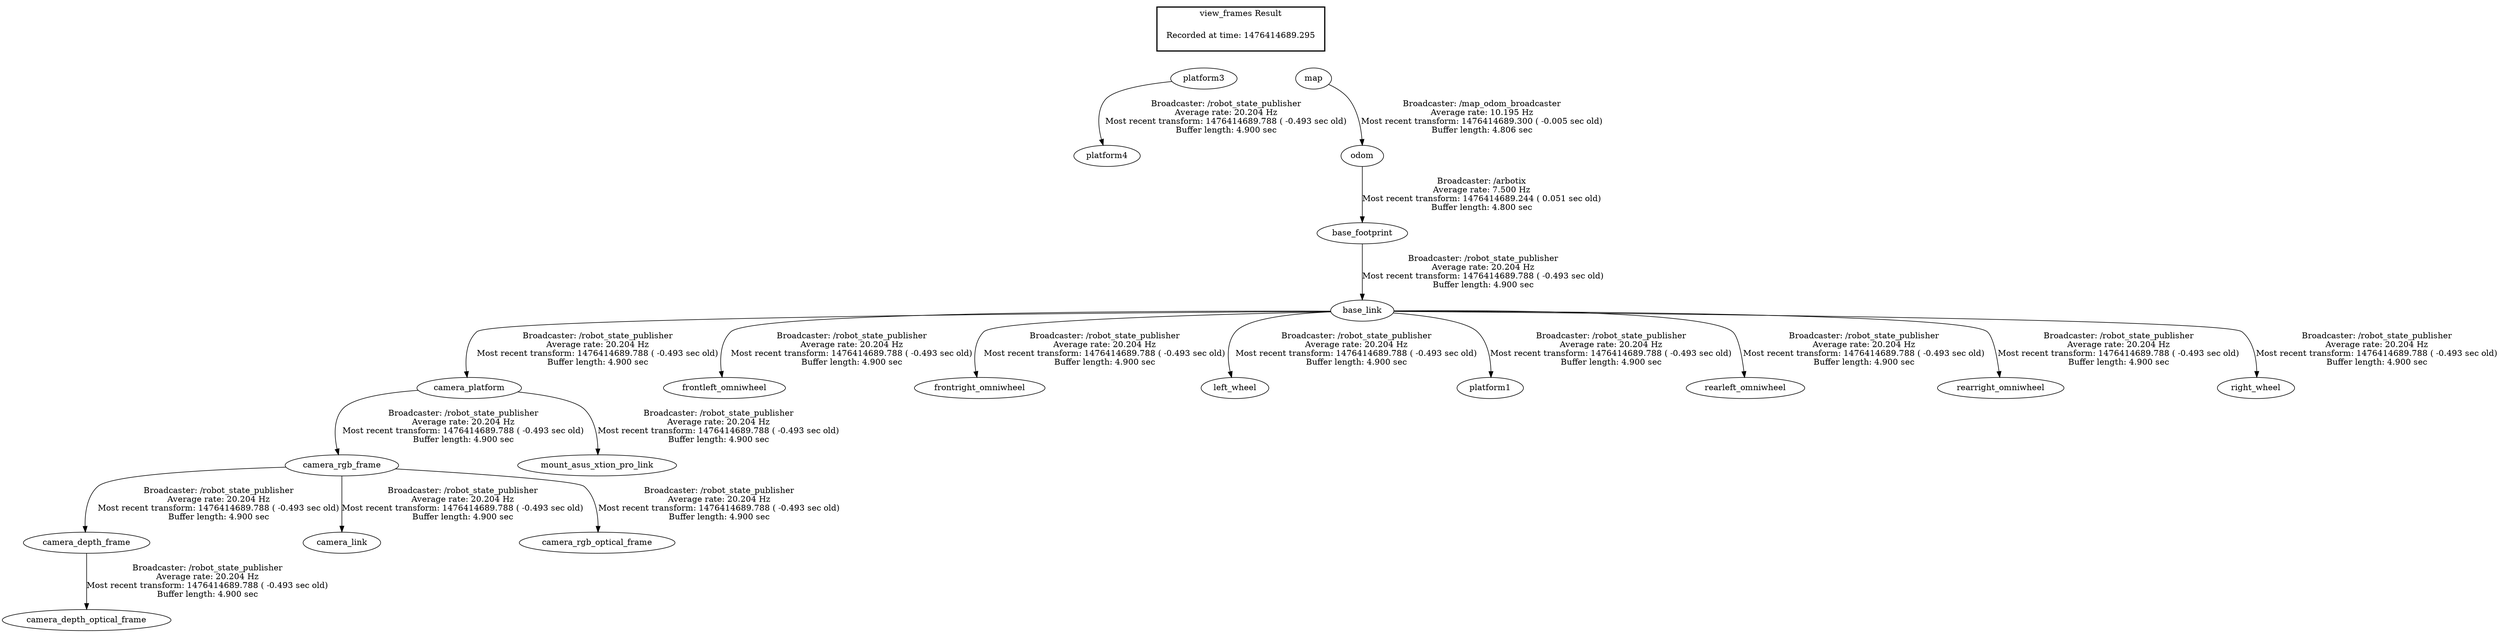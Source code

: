 digraph G {
"base_footprint" -> "base_link"[label="Broadcaster: /robot_state_publisher\nAverage rate: 20.204 Hz\nMost recent transform: 1476414689.788 ( -0.493 sec old)\nBuffer length: 4.900 sec\n"];
"odom" -> "base_footprint"[label="Broadcaster: /arbotix\nAverage rate: 7.500 Hz\nMost recent transform: 1476414689.244 ( 0.051 sec old)\nBuffer length: 4.800 sec\n"];
"base_link" -> "camera_platform"[label="Broadcaster: /robot_state_publisher\nAverage rate: 20.204 Hz\nMost recent transform: 1476414689.788 ( -0.493 sec old)\nBuffer length: 4.900 sec\n"];
"base_link" -> "frontleft_omniwheel"[label="Broadcaster: /robot_state_publisher\nAverage rate: 20.204 Hz\nMost recent transform: 1476414689.788 ( -0.493 sec old)\nBuffer length: 4.900 sec\n"];
"base_link" -> "frontright_omniwheel"[label="Broadcaster: /robot_state_publisher\nAverage rate: 20.204 Hz\nMost recent transform: 1476414689.788 ( -0.493 sec old)\nBuffer length: 4.900 sec\n"];
"base_link" -> "left_wheel"[label="Broadcaster: /robot_state_publisher\nAverage rate: 20.204 Hz\nMost recent transform: 1476414689.788 ( -0.493 sec old)\nBuffer length: 4.900 sec\n"];
"base_link" -> "platform1"[label="Broadcaster: /robot_state_publisher\nAverage rate: 20.204 Hz\nMost recent transform: 1476414689.788 ( -0.493 sec old)\nBuffer length: 4.900 sec\n"];
"base_link" -> "rearleft_omniwheel"[label="Broadcaster: /robot_state_publisher\nAverage rate: 20.204 Hz\nMost recent transform: 1476414689.788 ( -0.493 sec old)\nBuffer length: 4.900 sec\n"];
"base_link" -> "rearright_omniwheel"[label="Broadcaster: /robot_state_publisher\nAverage rate: 20.204 Hz\nMost recent transform: 1476414689.788 ( -0.493 sec old)\nBuffer length: 4.900 sec\n"];
"base_link" -> "right_wheel"[label="Broadcaster: /robot_state_publisher\nAverage rate: 20.204 Hz\nMost recent transform: 1476414689.788 ( -0.493 sec old)\nBuffer length: 4.900 sec\n"];
"camera_rgb_frame" -> "camera_depth_frame"[label="Broadcaster: /robot_state_publisher\nAverage rate: 20.204 Hz\nMost recent transform: 1476414689.788 ( -0.493 sec old)\nBuffer length: 4.900 sec\n"];
"camera_platform" -> "camera_rgb_frame"[label="Broadcaster: /robot_state_publisher\nAverage rate: 20.204 Hz\nMost recent transform: 1476414689.788 ( -0.493 sec old)\nBuffer length: 4.900 sec\n"];
"camera_depth_frame" -> "camera_depth_optical_frame"[label="Broadcaster: /robot_state_publisher\nAverage rate: 20.204 Hz\nMost recent transform: 1476414689.788 ( -0.493 sec old)\nBuffer length: 4.900 sec\n"];
"camera_rgb_frame" -> "camera_link"[label="Broadcaster: /robot_state_publisher\nAverage rate: 20.204 Hz\nMost recent transform: 1476414689.788 ( -0.493 sec old)\nBuffer length: 4.900 sec\n"];
"camera_rgb_frame" -> "camera_rgb_optical_frame"[label="Broadcaster: /robot_state_publisher\nAverage rate: 20.204 Hz\nMost recent transform: 1476414689.788 ( -0.493 sec old)\nBuffer length: 4.900 sec\n"];
"camera_platform" -> "mount_asus_xtion_pro_link"[label="Broadcaster: /robot_state_publisher\nAverage rate: 20.204 Hz\nMost recent transform: 1476414689.788 ( -0.493 sec old)\nBuffer length: 4.900 sec\n"];
"platform3" -> "platform4"[label="Broadcaster: /robot_state_publisher\nAverage rate: 20.204 Hz\nMost recent transform: 1476414689.788 ( -0.493 sec old)\nBuffer length: 4.900 sec\n"];
"map" -> "odom"[label="Broadcaster: /map_odom_broadcaster\nAverage rate: 10.195 Hz\nMost recent transform: 1476414689.300 ( -0.005 sec old)\nBuffer length: 4.806 sec\n"];
edge [style=invis];
 subgraph cluster_legend { style=bold; color=black; label ="view_frames Result";
"Recorded at time: 1476414689.295"[ shape=plaintext ] ;
 }->"platform3";
edge [style=invis];
 subgraph cluster_legend { style=bold; color=black; label ="view_frames Result";
"Recorded at time: 1476414689.295"[ shape=plaintext ] ;
 }->"map";
}